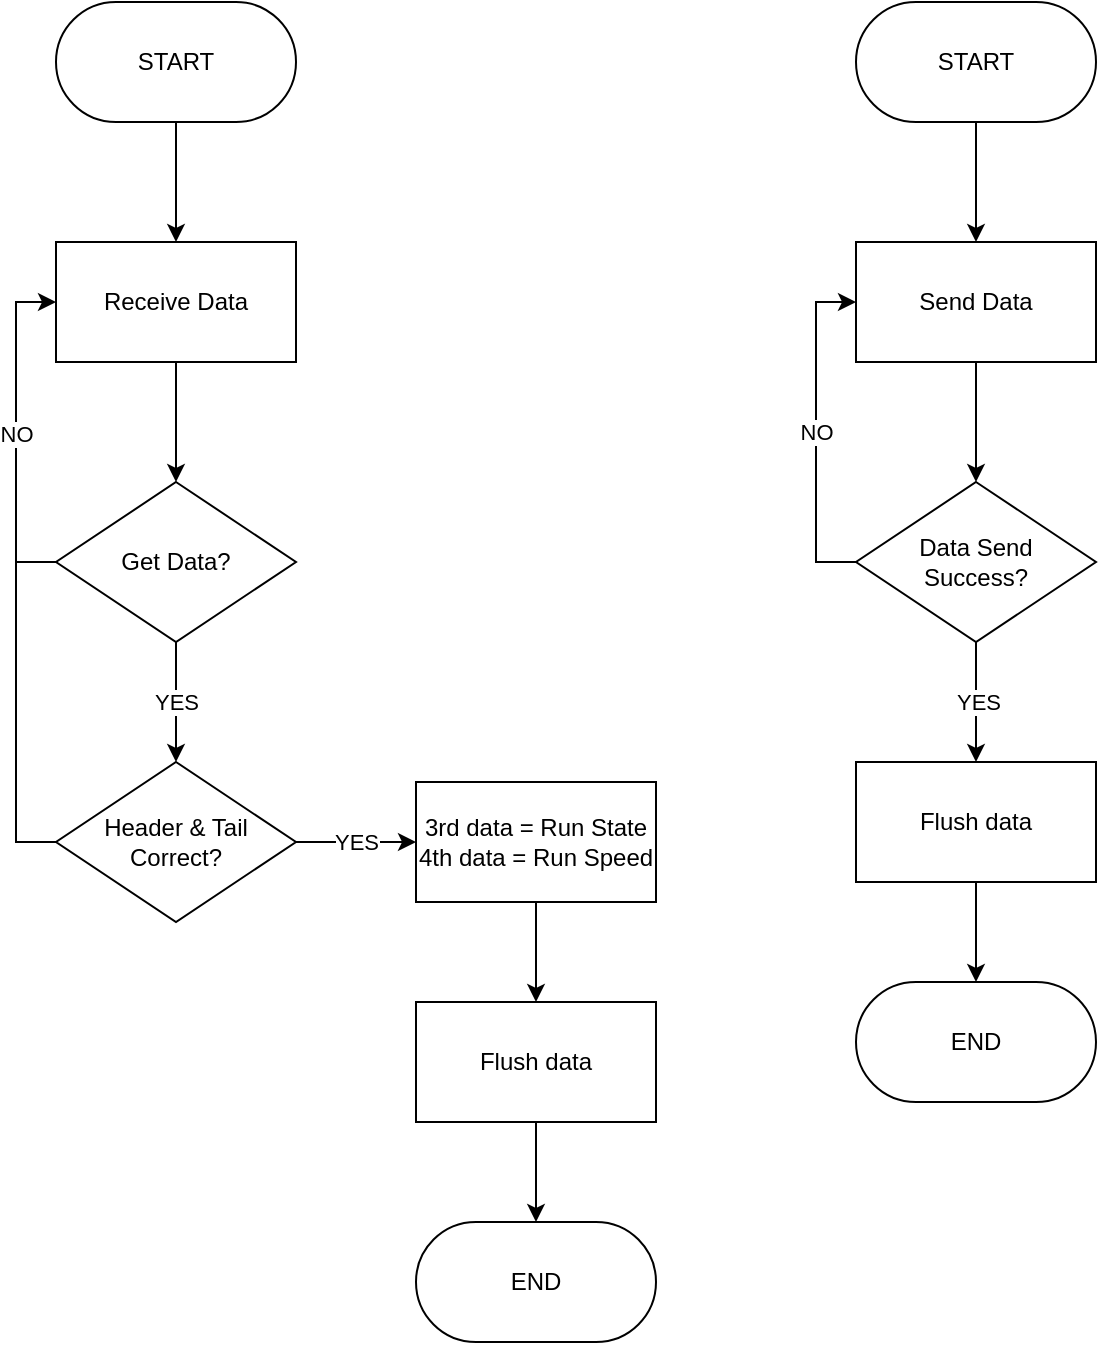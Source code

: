 <mxfile version="24.5.3" type="device" pages="2">
  <diagram name="Page-1" id="vYwqxEfE290PBfwFEqme">
    <mxGraphModel dx="1167" dy="690" grid="1" gridSize="10" guides="1" tooltips="1" connect="1" arrows="1" fold="1" page="1" pageScale="1" pageWidth="827" pageHeight="1169" math="0" shadow="0">
      <root>
        <mxCell id="0" />
        <mxCell id="1" parent="0" />
        <mxCell id="b-Wh1WssHsihwaRTH4_j-3" value="" style="edgeStyle=orthogonalEdgeStyle;rounded=0;orthogonalLoop=1;jettySize=auto;html=1;" parent="1" source="b-Wh1WssHsihwaRTH4_j-1" target="b-Wh1WssHsihwaRTH4_j-2" edge="1">
          <mxGeometry relative="1" as="geometry" />
        </mxCell>
        <mxCell id="b-Wh1WssHsihwaRTH4_j-1" value="START" style="rounded=1;whiteSpace=wrap;html=1;arcSize=50;" parent="1" vertex="1">
          <mxGeometry x="60" y="40" width="120" height="60" as="geometry" />
        </mxCell>
        <mxCell id="b-Wh1WssHsihwaRTH4_j-8" value="" style="edgeStyle=orthogonalEdgeStyle;rounded=0;orthogonalLoop=1;jettySize=auto;html=1;" parent="1" source="b-Wh1WssHsihwaRTH4_j-2" target="b-Wh1WssHsihwaRTH4_j-5" edge="1">
          <mxGeometry relative="1" as="geometry" />
        </mxCell>
        <mxCell id="b-Wh1WssHsihwaRTH4_j-2" value="Receive Data" style="rounded=0;whiteSpace=wrap;html=1;" parent="1" vertex="1">
          <mxGeometry x="60" y="160" width="120" height="60" as="geometry" />
        </mxCell>
        <mxCell id="b-Wh1WssHsihwaRTH4_j-6" style="edgeStyle=orthogonalEdgeStyle;rounded=0;orthogonalLoop=1;jettySize=auto;html=1;exitX=0;exitY=0.5;exitDx=0;exitDy=0;entryX=0;entryY=0.5;entryDx=0;entryDy=0;" parent="1" source="b-Wh1WssHsihwaRTH4_j-5" target="b-Wh1WssHsihwaRTH4_j-2" edge="1">
          <mxGeometry relative="1" as="geometry" />
        </mxCell>
        <mxCell id="b-Wh1WssHsihwaRTH4_j-7" value="NO" style="edgeLabel;html=1;align=center;verticalAlign=middle;resizable=0;points=[];" parent="b-Wh1WssHsihwaRTH4_j-6" vertex="1" connectable="0">
          <mxGeometry x="-0.013" relative="1" as="geometry">
            <mxPoint as="offset" />
          </mxGeometry>
        </mxCell>
        <mxCell id="b-Wh1WssHsihwaRTH4_j-12" value="" style="edgeStyle=orthogonalEdgeStyle;rounded=0;orthogonalLoop=1;jettySize=auto;html=1;" parent="1" source="b-Wh1WssHsihwaRTH4_j-5" target="b-Wh1WssHsihwaRTH4_j-11" edge="1">
          <mxGeometry relative="1" as="geometry" />
        </mxCell>
        <mxCell id="b-Wh1WssHsihwaRTH4_j-21" value="YES" style="edgeLabel;html=1;align=center;verticalAlign=middle;resizable=0;points=[];" parent="b-Wh1WssHsihwaRTH4_j-12" vertex="1" connectable="0">
          <mxGeometry relative="1" as="geometry">
            <mxPoint as="offset" />
          </mxGeometry>
        </mxCell>
        <mxCell id="b-Wh1WssHsihwaRTH4_j-5" value="Get Data?" style="rhombus;whiteSpace=wrap;html=1;" parent="1" vertex="1">
          <mxGeometry x="60" y="280" width="120" height="80" as="geometry" />
        </mxCell>
        <mxCell id="b-Wh1WssHsihwaRTH4_j-16" style="edgeStyle=orthogonalEdgeStyle;rounded=0;orthogonalLoop=1;jettySize=auto;html=1;exitX=0;exitY=0.5;exitDx=0;exitDy=0;endArrow=none;endFill=0;" parent="1" source="b-Wh1WssHsihwaRTH4_j-11" edge="1">
          <mxGeometry relative="1" as="geometry">
            <mxPoint x="40" y="320" as="targetPoint" />
          </mxGeometry>
        </mxCell>
        <mxCell id="b-Wh1WssHsihwaRTH4_j-18" value="" style="edgeStyle=orthogonalEdgeStyle;rounded=0;orthogonalLoop=1;jettySize=auto;html=1;" parent="1" source="b-Wh1WssHsihwaRTH4_j-11" target="b-Wh1WssHsihwaRTH4_j-17" edge="1">
          <mxGeometry relative="1" as="geometry" />
        </mxCell>
        <mxCell id="b-Wh1WssHsihwaRTH4_j-22" value="YES" style="edgeLabel;html=1;align=center;verticalAlign=middle;resizable=0;points=[];" parent="b-Wh1WssHsihwaRTH4_j-18" vertex="1" connectable="0">
          <mxGeometry relative="1" as="geometry">
            <mxPoint as="offset" />
          </mxGeometry>
        </mxCell>
        <mxCell id="b-Wh1WssHsihwaRTH4_j-11" value="Header &amp;amp; Tail&lt;div&gt;Correct?&lt;/div&gt;" style="rhombus;whiteSpace=wrap;html=1;" parent="1" vertex="1">
          <mxGeometry x="60" y="420" width="120" height="80" as="geometry" />
        </mxCell>
        <mxCell id="b-Wh1WssHsihwaRTH4_j-25" value="" style="edgeStyle=orthogonalEdgeStyle;rounded=0;orthogonalLoop=1;jettySize=auto;html=1;" parent="1" source="b-Wh1WssHsihwaRTH4_j-17" target="b-Wh1WssHsihwaRTH4_j-23" edge="1">
          <mxGeometry relative="1" as="geometry" />
        </mxCell>
        <mxCell id="b-Wh1WssHsihwaRTH4_j-17" value="3rd data = Run State&lt;div&gt;4th data = Run Speed&lt;/div&gt;" style="rounded=0;whiteSpace=wrap;html=1;" parent="1" vertex="1">
          <mxGeometry x="240" y="430" width="120" height="60" as="geometry" />
        </mxCell>
        <mxCell id="b-Wh1WssHsihwaRTH4_j-26" value="" style="edgeStyle=orthogonalEdgeStyle;rounded=0;orthogonalLoop=1;jettySize=auto;html=1;" parent="1" source="b-Wh1WssHsihwaRTH4_j-23" target="b-Wh1WssHsihwaRTH4_j-24" edge="1">
          <mxGeometry relative="1" as="geometry" />
        </mxCell>
        <mxCell id="b-Wh1WssHsihwaRTH4_j-23" value="Flush data" style="rounded=0;whiteSpace=wrap;html=1;" parent="1" vertex="1">
          <mxGeometry x="240" y="540" width="120" height="60" as="geometry" />
        </mxCell>
        <mxCell id="b-Wh1WssHsihwaRTH4_j-24" value="END" style="rounded=1;whiteSpace=wrap;html=1;arcSize=50;" parent="1" vertex="1">
          <mxGeometry x="240" y="650" width="120" height="60" as="geometry" />
        </mxCell>
        <mxCell id="5GPxKdAFxUp5_qO4PAX4-1" value="" style="edgeStyle=orthogonalEdgeStyle;rounded=0;orthogonalLoop=1;jettySize=auto;html=1;" edge="1" parent="1" source="5GPxKdAFxUp5_qO4PAX4-2" target="5GPxKdAFxUp5_qO4PAX4-4">
          <mxGeometry relative="1" as="geometry" />
        </mxCell>
        <mxCell id="5GPxKdAFxUp5_qO4PAX4-2" value="START" style="rounded=1;whiteSpace=wrap;html=1;arcSize=50;" vertex="1" parent="1">
          <mxGeometry x="460" y="40" width="120" height="60" as="geometry" />
        </mxCell>
        <mxCell id="5GPxKdAFxUp5_qO4PAX4-3" value="" style="edgeStyle=orthogonalEdgeStyle;rounded=0;orthogonalLoop=1;jettySize=auto;html=1;" edge="1" parent="1" source="5GPxKdAFxUp5_qO4PAX4-4" target="5GPxKdAFxUp5_qO4PAX4-9">
          <mxGeometry relative="1" as="geometry" />
        </mxCell>
        <mxCell id="5GPxKdAFxUp5_qO4PAX4-4" value="Send Data" style="rounded=0;whiteSpace=wrap;html=1;" vertex="1" parent="1">
          <mxGeometry x="460" y="160" width="120" height="60" as="geometry" />
        </mxCell>
        <mxCell id="5GPxKdAFxUp5_qO4PAX4-7" value="" style="edgeStyle=orthogonalEdgeStyle;rounded=0;orthogonalLoop=1;jettySize=auto;html=1;" edge="1" parent="1" source="5GPxKdAFxUp5_qO4PAX4-9">
          <mxGeometry relative="1" as="geometry">
            <mxPoint x="520" y="420" as="targetPoint" />
          </mxGeometry>
        </mxCell>
        <mxCell id="5GPxKdAFxUp5_qO4PAX4-8" value="YES" style="edgeLabel;html=1;align=center;verticalAlign=middle;resizable=0;points=[];" vertex="1" connectable="0" parent="5GPxKdAFxUp5_qO4PAX4-7">
          <mxGeometry relative="1" as="geometry">
            <mxPoint as="offset" />
          </mxGeometry>
        </mxCell>
        <mxCell id="5GPxKdAFxUp5_qO4PAX4-19" style="edgeStyle=orthogonalEdgeStyle;rounded=0;orthogonalLoop=1;jettySize=auto;html=1;exitX=0;exitY=0.5;exitDx=0;exitDy=0;entryX=0;entryY=0.5;entryDx=0;entryDy=0;" edge="1" parent="1" source="5GPxKdAFxUp5_qO4PAX4-9" target="5GPxKdAFxUp5_qO4PAX4-4">
          <mxGeometry relative="1" as="geometry" />
        </mxCell>
        <mxCell id="5GPxKdAFxUp5_qO4PAX4-20" value="NO" style="edgeLabel;html=1;align=center;verticalAlign=middle;resizable=0;points=[];" vertex="1" connectable="0" parent="5GPxKdAFxUp5_qO4PAX4-19">
          <mxGeometry relative="1" as="geometry">
            <mxPoint as="offset" />
          </mxGeometry>
        </mxCell>
        <mxCell id="5GPxKdAFxUp5_qO4PAX4-9" value="Data Send&lt;div&gt;Success?&lt;/div&gt;" style="rhombus;whiteSpace=wrap;html=1;" vertex="1" parent="1">
          <mxGeometry x="460" y="280" width="120" height="80" as="geometry" />
        </mxCell>
        <mxCell id="5GPxKdAFxUp5_qO4PAX4-16" value="" style="edgeStyle=orthogonalEdgeStyle;rounded=0;orthogonalLoop=1;jettySize=auto;html=1;" edge="1" parent="1" source="5GPxKdAFxUp5_qO4PAX4-17" target="5GPxKdAFxUp5_qO4PAX4-18">
          <mxGeometry relative="1" as="geometry" />
        </mxCell>
        <mxCell id="5GPxKdAFxUp5_qO4PAX4-17" value="Flush data" style="rounded=0;whiteSpace=wrap;html=1;" vertex="1" parent="1">
          <mxGeometry x="460" y="420" width="120" height="60" as="geometry" />
        </mxCell>
        <mxCell id="5GPxKdAFxUp5_qO4PAX4-18" value="END" style="rounded=1;whiteSpace=wrap;html=1;arcSize=50;" vertex="1" parent="1">
          <mxGeometry x="460" y="530" width="120" height="60" as="geometry" />
        </mxCell>
      </root>
    </mxGraphModel>
  </diagram>
  <diagram id="F7LnAmO-Sk8xRghwZOo3" name="Page-2">
    <mxGraphModel dx="875" dy="518" grid="1" gridSize="10" guides="1" tooltips="1" connect="1" arrows="1" fold="1" page="1" pageScale="1" pageWidth="1169" pageHeight="827" math="0" shadow="0">
      <root>
        <mxCell id="0" />
        <mxCell id="1" parent="0" />
        <mxCell id="lwyHLoBZyRTS64zKvv_9-16" value="" style="edgeStyle=orthogonalEdgeStyle;rounded=0;orthogonalLoop=1;jettySize=auto;html=1;" edge="1" parent="1" source="lwyHLoBZyRTS64zKvv_9-1" target="lwyHLoBZyRTS64zKvv_9-2">
          <mxGeometry relative="1" as="geometry" />
        </mxCell>
        <mxCell id="lwyHLoBZyRTS64zKvv_9-1" value="HEADER" style="rounded=0;whiteSpace=wrap;html=1;" vertex="1" parent="1">
          <mxGeometry x="40" y="80" width="80" height="40" as="geometry" />
        </mxCell>
        <mxCell id="lwyHLoBZyRTS64zKvv_9-17" style="edgeStyle=orthogonalEdgeStyle;rounded=0;orthogonalLoop=1;jettySize=auto;html=1;exitX=0.5;exitY=1;exitDx=0;exitDy=0;entryX=0.5;entryY=0;entryDx=0;entryDy=0;" edge="1" parent="1" source="lwyHLoBZyRTS64zKvv_9-2" target="lwyHLoBZyRTS64zKvv_9-3">
          <mxGeometry relative="1" as="geometry" />
        </mxCell>
        <mxCell id="lwyHLoBZyRTS64zKvv_9-2" value="HEADER" style="rounded=0;whiteSpace=wrap;html=1;" vertex="1" parent="1">
          <mxGeometry x="140" y="80" width="80" height="40" as="geometry" />
        </mxCell>
        <mxCell id="lwyHLoBZyRTS64zKvv_9-18" value="" style="edgeStyle=orthogonalEdgeStyle;rounded=0;orthogonalLoop=1;jettySize=auto;html=1;" edge="1" parent="1" source="lwyHLoBZyRTS64zKvv_9-3" target="lwyHLoBZyRTS64zKvv_9-4">
          <mxGeometry relative="1" as="geometry" />
        </mxCell>
        <mxCell id="lwyHLoBZyRTS64zKvv_9-3" value="Running Mode" style="rounded=0;whiteSpace=wrap;html=1;" vertex="1" parent="1">
          <mxGeometry x="40" y="160" width="80" height="40" as="geometry" />
        </mxCell>
        <mxCell id="lwyHLoBZyRTS64zKvv_9-19" value="" style="edgeStyle=orthogonalEdgeStyle;rounded=0;orthogonalLoop=1;jettySize=auto;html=1;" edge="1" parent="1" source="lwyHLoBZyRTS64zKvv_9-4" target="lwyHLoBZyRTS64zKvv_9-5">
          <mxGeometry relative="1" as="geometry" />
        </mxCell>
        <mxCell id="lwyHLoBZyRTS64zKvv_9-4" value="Base&lt;div&gt;Speed&lt;/div&gt;" style="rounded=0;whiteSpace=wrap;html=1;" vertex="1" parent="1">
          <mxGeometry x="140" y="160" width="80" height="40" as="geometry" />
        </mxCell>
        <mxCell id="lwyHLoBZyRTS64zKvv_9-20" value="" style="edgeStyle=orthogonalEdgeStyle;rounded=0;orthogonalLoop=1;jettySize=auto;html=1;" edge="1" parent="1" source="lwyHLoBZyRTS64zKvv_9-5" target="lwyHLoBZyRTS64zKvv_9-6">
          <mxGeometry relative="1" as="geometry" />
        </mxCell>
        <mxCell id="lwyHLoBZyRTS64zKvv_9-5" value="Running&lt;div&gt;State&lt;/div&gt;" style="rounded=0;whiteSpace=wrap;html=1;" vertex="1" parent="1">
          <mxGeometry x="240" y="160" width="80" height="40" as="geometry" />
        </mxCell>
        <mxCell id="lwyHLoBZyRTS64zKvv_9-21" value="" style="edgeStyle=orthogonalEdgeStyle;rounded=0;orthogonalLoop=1;jettySize=auto;html=1;" edge="1" parent="1" source="lwyHLoBZyRTS64zKvv_9-6" target="lwyHLoBZyRTS64zKvv_9-7">
          <mxGeometry relative="1" as="geometry" />
        </mxCell>
        <mxCell id="lwyHLoBZyRTS64zKvv_9-6" value="Running&lt;div&gt;Dir&lt;/div&gt;" style="rounded=0;whiteSpace=wrap;html=1;" vertex="1" parent="1">
          <mxGeometry x="340" y="160" width="80" height="40" as="geometry" />
        </mxCell>
        <mxCell id="lwyHLoBZyRTS64zKvv_9-22" value="" style="edgeStyle=orthogonalEdgeStyle;rounded=0;orthogonalLoop=1;jettySize=auto;html=1;" edge="1" parent="1" source="lwyHLoBZyRTS64zKvv_9-7" target="lwyHLoBZyRTS64zKvv_9-8">
          <mxGeometry relative="1" as="geometry" />
        </mxCell>
        <mxCell id="lwyHLoBZyRTS64zKvv_9-7" value="Running&lt;div&gt;Accel&lt;/div&gt;" style="rounded=0;whiteSpace=wrap;html=1;" vertex="1" parent="1">
          <mxGeometry x="440" y="160" width="80" height="40" as="geometry" />
        </mxCell>
        <mxCell id="lwyHLoBZyRTS64zKvv_9-23" style="edgeStyle=orthogonalEdgeStyle;rounded=0;orthogonalLoop=1;jettySize=auto;html=1;exitX=0.5;exitY=1;exitDx=0;exitDy=0;entryX=0.5;entryY=0;entryDx=0;entryDy=0;" edge="1" parent="1" source="lwyHLoBZyRTS64zKvv_9-8" target="lwyHLoBZyRTS64zKvv_9-9">
          <mxGeometry relative="1" as="geometry" />
        </mxCell>
        <mxCell id="lwyHLoBZyRTS64zKvv_9-8" value="Running&lt;div&gt;Brake&lt;/div&gt;" style="rounded=0;whiteSpace=wrap;html=1;" vertex="1" parent="1">
          <mxGeometry x="540" y="160" width="80" height="40" as="geometry" />
        </mxCell>
        <mxCell id="lwyHLoBZyRTS64zKvv_9-24" value="" style="edgeStyle=orthogonalEdgeStyle;rounded=0;orthogonalLoop=1;jettySize=auto;html=1;" edge="1" parent="1" source="lwyHLoBZyRTS64zKvv_9-9" target="lwyHLoBZyRTS64zKvv_9-10">
          <mxGeometry relative="1" as="geometry" />
        </mxCell>
        <mxCell id="lwyHLoBZyRTS64zKvv_9-9" value="Start Coor&lt;div&gt;X&lt;/div&gt;" style="rounded=0;whiteSpace=wrap;html=1;" vertex="1" parent="1">
          <mxGeometry x="40" y="240" width="80" height="40" as="geometry" />
        </mxCell>
        <mxCell id="lwyHLoBZyRTS64zKvv_9-25" value="" style="edgeStyle=orthogonalEdgeStyle;rounded=0;orthogonalLoop=1;jettySize=auto;html=1;" edge="1" parent="1" source="lwyHLoBZyRTS64zKvv_9-10" target="lwyHLoBZyRTS64zKvv_9-11">
          <mxGeometry relative="1" as="geometry" />
        </mxCell>
        <mxCell id="lwyHLoBZyRTS64zKvv_9-10" value="Start Coor&lt;div&gt;Y&lt;/div&gt;" style="rounded=0;whiteSpace=wrap;html=1;" vertex="1" parent="1">
          <mxGeometry x="140" y="240" width="80" height="40" as="geometry" />
        </mxCell>
        <mxCell id="lwyHLoBZyRTS64zKvv_9-26" value="" style="edgeStyle=orthogonalEdgeStyle;rounded=0;orthogonalLoop=1;jettySize=auto;html=1;" edge="1" parent="1" source="lwyHLoBZyRTS64zKvv_9-11" target="lwyHLoBZyRTS64zKvv_9-12">
          <mxGeometry relative="1" as="geometry" />
        </mxCell>
        <mxCell id="lwyHLoBZyRTS64zKvv_9-11" value="Goal Coor&lt;div&gt;X&lt;/div&gt;" style="rounded=0;whiteSpace=wrap;html=1;" vertex="1" parent="1">
          <mxGeometry x="240" y="240" width="80" height="40" as="geometry" />
        </mxCell>
        <mxCell id="lwyHLoBZyRTS64zKvv_9-27" style="edgeStyle=orthogonalEdgeStyle;rounded=0;orthogonalLoop=1;jettySize=auto;html=1;exitX=0.5;exitY=1;exitDx=0;exitDy=0;entryX=0.5;entryY=0;entryDx=0;entryDy=0;" edge="1" parent="1" source="lwyHLoBZyRTS64zKvv_9-12" target="lwyHLoBZyRTS64zKvv_9-13">
          <mxGeometry relative="1" as="geometry" />
        </mxCell>
        <mxCell id="lwyHLoBZyRTS64zKvv_9-12" value="Goal Coor&lt;div&gt;Y&lt;/div&gt;" style="rounded=0;whiteSpace=wrap;html=1;" vertex="1" parent="1">
          <mxGeometry x="340" y="240" width="80" height="40" as="geometry" />
        </mxCell>
        <mxCell id="lwyHLoBZyRTS64zKvv_9-28" value="" style="edgeStyle=orthogonalEdgeStyle;rounded=0;orthogonalLoop=1;jettySize=auto;html=1;" edge="1" parent="1" source="lwyHLoBZyRTS64zKvv_9-13" target="lwyHLoBZyRTS64zKvv_9-14">
          <mxGeometry relative="1" as="geometry" />
        </mxCell>
        <mxCell id="lwyHLoBZyRTS64zKvv_9-13" value="X Pos&lt;div&gt;MSB&lt;/div&gt;" style="rounded=0;whiteSpace=wrap;html=1;" vertex="1" parent="1">
          <mxGeometry x="40" y="320" width="80" height="40" as="geometry" />
        </mxCell>
        <mxCell id="lwyHLoBZyRTS64zKvv_9-32" value="" style="edgeStyle=orthogonalEdgeStyle;rounded=0;orthogonalLoop=1;jettySize=auto;html=1;" edge="1" parent="1" source="lwyHLoBZyRTS64zKvv_9-14" target="lwyHLoBZyRTS64zKvv_9-30">
          <mxGeometry relative="1" as="geometry" />
        </mxCell>
        <mxCell id="lwyHLoBZyRTS64zKvv_9-14" value="X Pos&lt;div&gt;LSB&lt;/div&gt;" style="rounded=0;whiteSpace=wrap;html=1;" vertex="1" parent="1">
          <mxGeometry x="140" y="320" width="80" height="40" as="geometry" />
        </mxCell>
        <mxCell id="lwyHLoBZyRTS64zKvv_9-15" value="TAIL" style="rounded=0;whiteSpace=wrap;html=1;" vertex="1" parent="1">
          <mxGeometry x="40" y="400" width="80" height="40" as="geometry" />
        </mxCell>
        <mxCell id="lwyHLoBZyRTS64zKvv_9-33" value="" style="edgeStyle=orthogonalEdgeStyle;rounded=0;orthogonalLoop=1;jettySize=auto;html=1;" edge="1" parent="1" source="lwyHLoBZyRTS64zKvv_9-30" target="lwyHLoBZyRTS64zKvv_9-31">
          <mxGeometry relative="1" as="geometry" />
        </mxCell>
        <mxCell id="lwyHLoBZyRTS64zKvv_9-30" value="Y Pos&lt;div&gt;MSB&lt;/div&gt;" style="rounded=0;whiteSpace=wrap;html=1;" vertex="1" parent="1">
          <mxGeometry x="240" y="320" width="80" height="40" as="geometry" />
        </mxCell>
        <mxCell id="lwyHLoBZyRTS64zKvv_9-34" style="edgeStyle=orthogonalEdgeStyle;rounded=0;orthogonalLoop=1;jettySize=auto;html=1;exitX=0.5;exitY=1;exitDx=0;exitDy=0;entryX=0.5;entryY=0;entryDx=0;entryDy=0;" edge="1" parent="1" source="lwyHLoBZyRTS64zKvv_9-31" target="lwyHLoBZyRTS64zKvv_9-15">
          <mxGeometry relative="1" as="geometry" />
        </mxCell>
        <mxCell id="lwyHLoBZyRTS64zKvv_9-31" value="Y Pos&lt;div&gt;LSB&lt;/div&gt;" style="rounded=0;whiteSpace=wrap;html=1;" vertex="1" parent="1">
          <mxGeometry x="340" y="320" width="80" height="40" as="geometry" />
        </mxCell>
      </root>
    </mxGraphModel>
  </diagram>
</mxfile>
